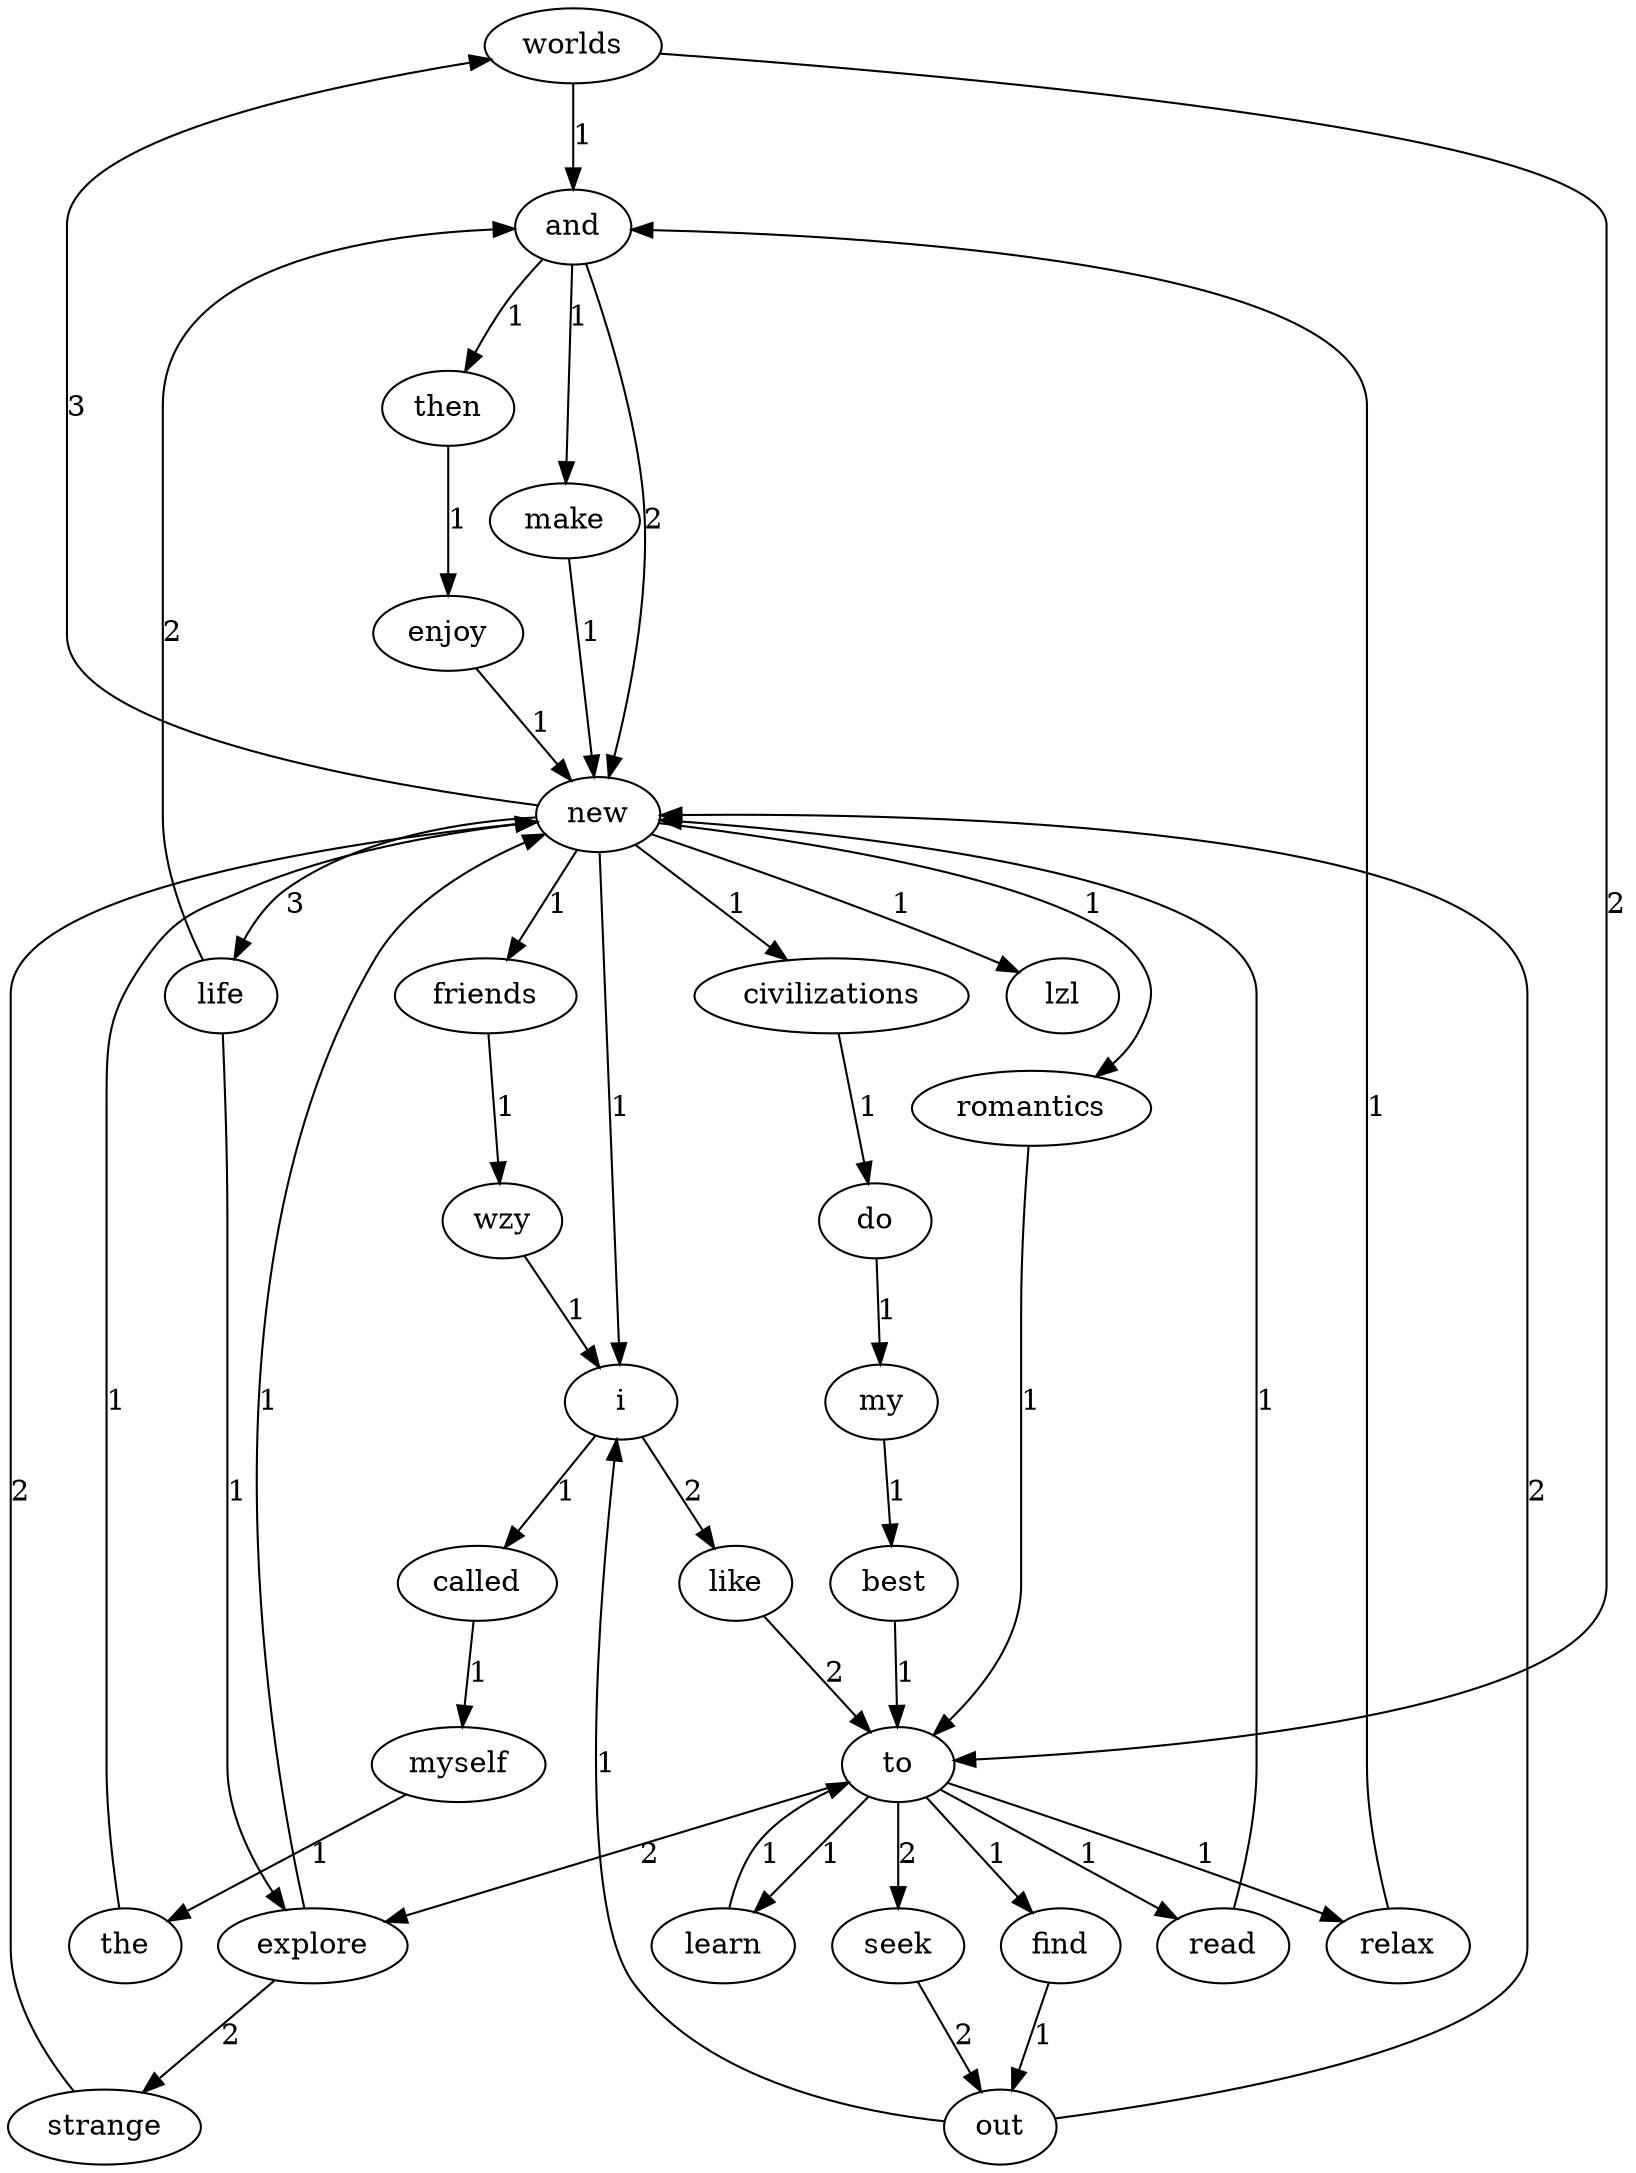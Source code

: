 digraph G {
	"worlds" [label="worlds"];
	"called" [label="called"];
	"enjoy" [label="enjoy"];
	"best" [label="best"];
	"do" [label="do"];
	"seek" [label="seek"];
	"life" [label="life"];
	"out" [label="out"];
	"romantics" [label="romantics"];
	"and" [label="and"];
	"find" [label="find"];
	"civilizations" [label="civilizations"];
	"make" [label="make"];
	"lzl" [label="lzl"];
	"new" [label="new"];
	"read" [label="read"];
	"explore" [label="explore"];
	"like" [label="like"];
	"learn" [label="learn"];
	"relax" [label="relax"];
	"myself" [label="myself"];
	"i" [label="i"];
	"then" [label="then"];
	"my" [label="my"];
	"strange" [label="strange"];
	"friends" [label="friends"];
	"the" [label="the"];
	"wzy" [label="wzy"];
	"to" [label="to"];
	"worlds" -> "to" [label="2"];
	"worlds" -> "and" [label="1"];
	"called" -> "myself" [label="1"];
	"enjoy" -> "new" [label="1"];
	"best" -> "to" [label="1"];
	"do" -> "my" [label="1"];
	"seek" -> "out" [label="2"];
	"life" -> "and" [label="2"];
	"life" -> "explore" [label="1"];
	"out" -> "new" [label="2"];
	"out" -> "i" [label="1"];
	"romantics" -> "to" [label="1"];
	"and" -> "new" [label="2"];
	"and" -> "make" [label="1"];
	"and" -> "then" [label="1"];
	"find" -> "out" [label="1"];
	"civilizations" -> "do" [label="1"];
	"make" -> "new" [label="1"];
	"new" -> "worlds" [label="3"];
	"new" -> "life" [label="3"];
	"new" -> "civilizations" [label="1"];
	"new" -> "i" [label="1"];
	"new" -> "friends" [label="1"];
	"new" -> "romantics" [label="1"];
	"new" -> "lzl" [label="1"];
	"read" -> "new" [label="1"];
	"explore" -> "strange" [label="2"];
	"explore" -> "new" [label="1"];
	"like" -> "to" [label="2"];
	"learn" -> "to" [label="1"];
	"relax" -> "and" [label="1"];
	"myself" -> "the" [label="1"];
	"i" -> "like" [label="2"];
	"i" -> "called" [label="1"];
	"then" -> "enjoy" [label="1"];
	"my" -> "best" [label="1"];
	"strange" -> "new" [label="2"];
	"friends" -> "wzy" [label="1"];
	"the" -> "new" [label="1"];
	"wzy" -> "i" [label="1"];
	"to" -> "explore" [label="2"];
	"to" -> "seek" [label="2"];
	"to" -> "find" [label="1"];
	"to" -> "read" [label="1"];
	"to" -> "learn" [label="1"];
	"to" -> "relax" [label="1"];
}